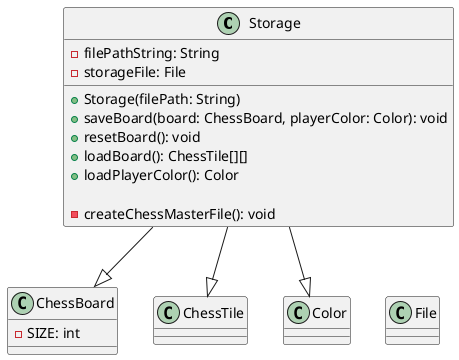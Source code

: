 @startuml
class Storage {
  - filePathString: String
  - storageFile: File

  + Storage(filePath: String)
  + saveBoard(board: ChessBoard, playerColor: Color): void
  + resetBoard(): void
  + loadBoard(): ChessTile[][]
  + loadPlayerColor(): Color

  - createChessMasterFile(): void
}

class ChessBoard {
  - SIZE: int
}

class ChessTile

class Color

Storage -[hidden]-> File
Storage --|> ChessBoard
Storage --|> ChessTile
Storage --|> Color
@enduml
